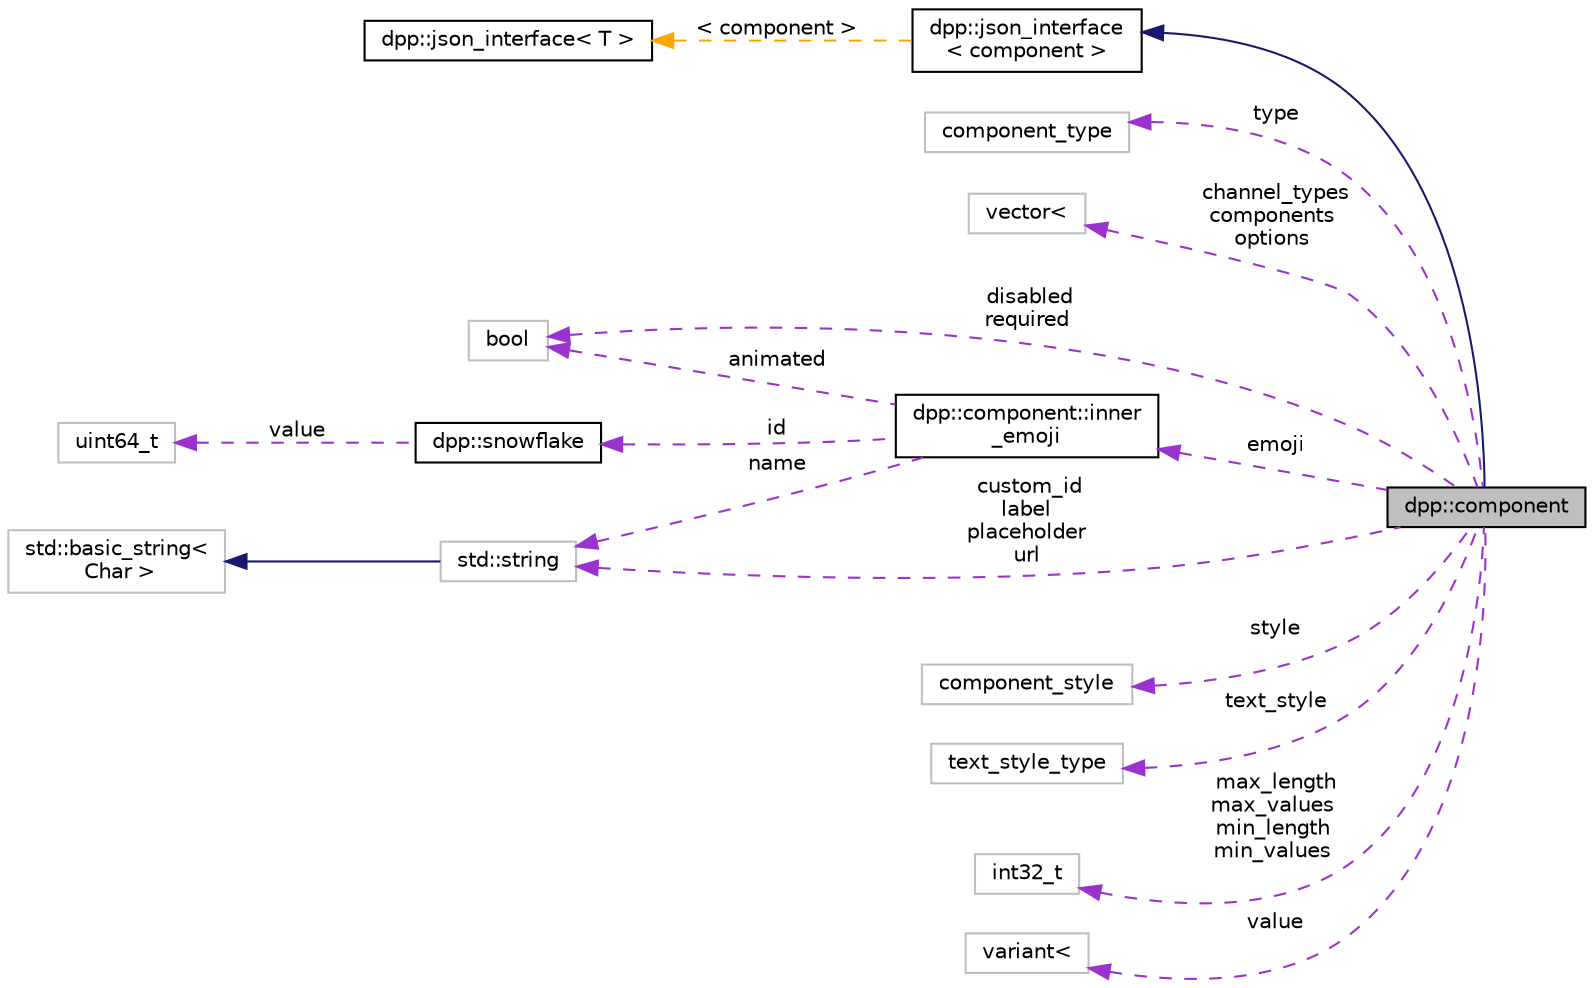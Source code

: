 digraph "dpp::component"
{
 // INTERACTIVE_SVG=YES
 // LATEX_PDF_SIZE
  bgcolor="transparent";
  edge [fontname="Helvetica",fontsize="10",labelfontname="Helvetica",labelfontsize="10"];
  node [fontname="Helvetica",fontsize="10",shape=record];
  rankdir="LR";
  Node1 [label="dpp::component",height=0.2,width=0.4,color="black", fillcolor="grey75", style="filled", fontcolor="black",tooltip="Represents the component object. A component is a clickable button or drop down list within a discord..."];
  Node2 -> Node1 [dir="back",color="midnightblue",fontsize="10",style="solid",fontname="Helvetica"];
  Node2 [label="dpp::json_interface\l\< component \>",height=0.2,width=0.4,color="black",URL="$structdpp_1_1json__interface.html",tooltip=" "];
  Node3 -> Node2 [dir="back",color="orange",fontsize="10",style="dashed",label=" \< component \>" ,fontname="Helvetica"];
  Node3 [label="dpp::json_interface\< T \>",height=0.2,width=0.4,color="black",URL="$structdpp_1_1json__interface.html",tooltip="Represents an interface for an object that can optionally implement functions for converting to and f..."];
  Node4 -> Node1 [dir="back",color="darkorchid3",fontsize="10",style="dashed",label=" type" ,fontname="Helvetica"];
  Node4 [label="component_type",height=0.2,width=0.4,color="grey75",tooltip=" "];
  Node5 -> Node1 [dir="back",color="darkorchid3",fontsize="10",style="dashed",label=" channel_types\ncomponents\noptions" ,fontname="Helvetica"];
  Node5 [label="vector\<",height=0.2,width=0.4,color="grey75",tooltip=" "];
  Node6 -> Node1 [dir="back",color="darkorchid3",fontsize="10",style="dashed",label=" custom_id\nlabel\nplaceholder\nurl" ,fontname="Helvetica"];
  Node6 [label="std::string",height=0.2,width=0.4,color="grey75",tooltip=" "];
  Node7 -> Node6 [dir="back",color="midnightblue",fontsize="10",style="solid",fontname="Helvetica"];
  Node7 [label="std::basic_string\<\l Char \>",height=0.2,width=0.4,color="grey75",tooltip=" "];
  Node8 -> Node1 [dir="back",color="darkorchid3",fontsize="10",style="dashed",label=" style" ,fontname="Helvetica"];
  Node8 [label="component_style",height=0.2,width=0.4,color="grey75",tooltip=" "];
  Node9 -> Node1 [dir="back",color="darkorchid3",fontsize="10",style="dashed",label=" text_style" ,fontname="Helvetica"];
  Node9 [label="text_style_type",height=0.2,width=0.4,color="grey75",tooltip=" "];
  Node10 -> Node1 [dir="back",color="darkorchid3",fontsize="10",style="dashed",label=" max_length\nmax_values\nmin_length\nmin_values" ,fontname="Helvetica"];
  Node10 [label="int32_t",height=0.2,width=0.4,color="grey75",tooltip=" "];
  Node11 -> Node1 [dir="back",color="darkorchid3",fontsize="10",style="dashed",label=" disabled\nrequired" ,fontname="Helvetica"];
  Node11 [label="bool",height=0.2,width=0.4,color="grey75",tooltip=" "];
  Node12 -> Node1 [dir="back",color="darkorchid3",fontsize="10",style="dashed",label=" value" ,fontname="Helvetica"];
  Node12 [label="variant\<",height=0.2,width=0.4,color="grey75",tooltip=" "];
  Node13 -> Node1 [dir="back",color="darkorchid3",fontsize="10",style="dashed",label=" emoji" ,fontname="Helvetica"];
  Node13 [label="dpp::component::inner\l_emoji",height=0.2,width=0.4,color="black",URL="$structdpp_1_1component_1_1inner__emoji.html",tooltip=" "];
  Node6 -> Node13 [dir="back",color="darkorchid3",fontsize="10",style="dashed",label=" name" ,fontname="Helvetica"];
  Node14 -> Node13 [dir="back",color="darkorchid3",fontsize="10",style="dashed",label=" id" ,fontname="Helvetica"];
  Node14 [label="dpp::snowflake",height=0.2,width=0.4,color="black",URL="$classdpp_1_1snowflake.html",tooltip="A container for a 64 bit unsigned value representing many things on discord. This value is known in d..."];
  Node15 -> Node14 [dir="back",color="darkorchid3",fontsize="10",style="dashed",label=" value" ,fontname="Helvetica"];
  Node15 [label="uint64_t",height=0.2,width=0.4,color="grey75",tooltip=" "];
  Node11 -> Node13 [dir="back",color="darkorchid3",fontsize="10",style="dashed",label=" animated" ,fontname="Helvetica"];
}
